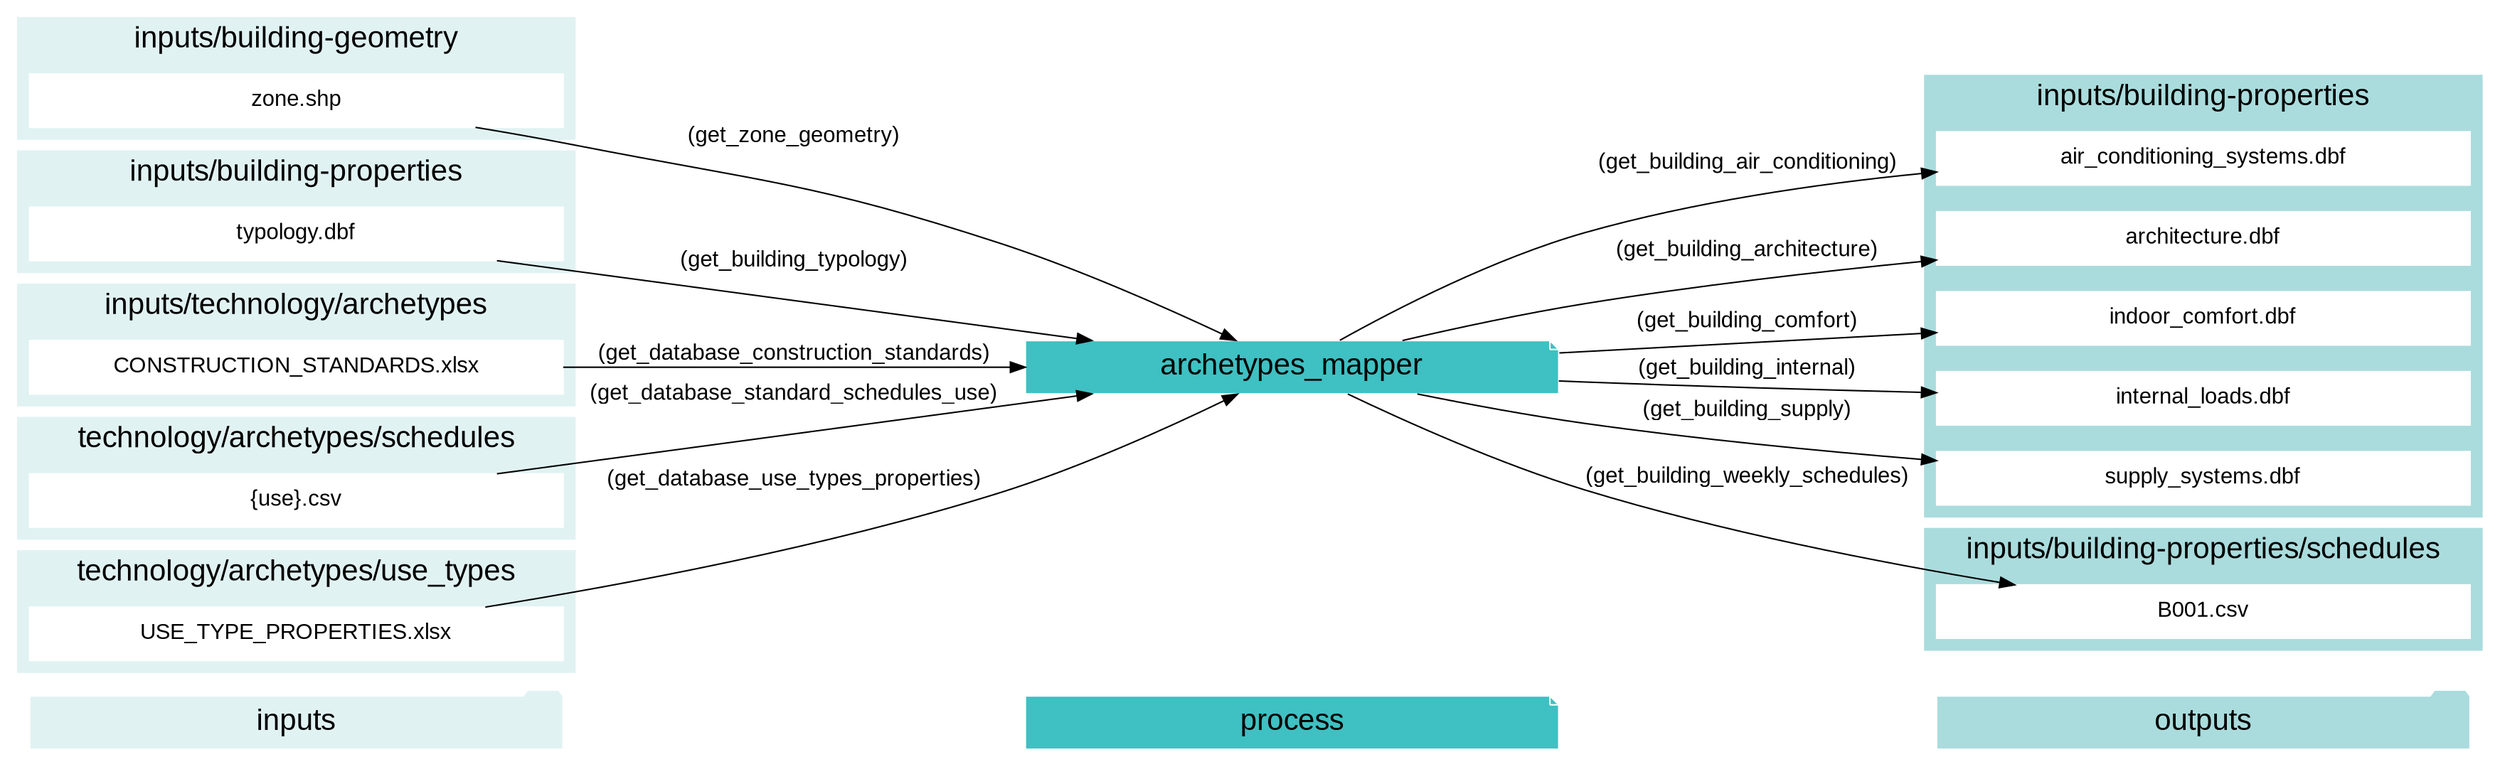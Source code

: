 digraph archetypes_mapper {
    rankdir="LR";
    graph [overlap=false, fontname=arial];
    node [shape=box, style=filled, color=white, fontsize=15, fontname=arial, fixedsize=true, width=5];
    edge [fontname=arial, fontsize = 15]
    newrank=true
    subgraph cluster_legend {
    fontsize=25
    style=invis
    "process"[style=filled, fillcolor="#3FC0C2", shape=note, fontsize=20, fontname="arial"]
    "inputs" [style=filled, shape=folder, color=white, fillcolor="#E1F2F2", fontsize=20]
    "outputs"[style=filled, shape=folder, color=white, fillcolor="#aadcdd", fontsize=20]
    "inputs"->"process"[style=invis]
    "process"->"outputs"[style=invis]
    }
    "archetypes_mapper"[style=filled, color=white, fillcolor="#3FC0C2", shape=note, fontsize=20, fontname=arial];
    subgraph cluster_0_in {
        style = filled;
        color = "#E1F2F2";
        fontsize = 20;
        rank=same;
        label="inputs/building-geometry";
        "zone.shp"
    }
    subgraph cluster_1_in {
        style = filled;
        color = "#E1F2F2";
        fontsize = 20;
        rank=same;
        label="inputs/building-properties";
        "typology.dbf"
    }
    subgraph cluster_1_out {
        style = filled;
        color = "#aadcdd";
        fontsize = 20;
        rank=same;
        label="inputs/building-properties";
        "air_conditioning_systems.dbf"
        "architecture.dbf"
        "indoor_comfort.dbf"
        "internal_loads.dbf"
        "supply_systems.dbf"
    }
    subgraph cluster_2_out {
        style = filled;
        color = "#aadcdd";
        fontsize = 20;
        rank=same;
        label="inputs/building-properties/schedules";
        "B001.csv"
    }
    subgraph cluster_3_in {
        style = filled;
        color = "#E1F2F2";
        fontsize = 20;
        rank=same;
        label="inputs/technology/archetypes";
        "CONSTRUCTION_STANDARDS.xlsx"
    }
    subgraph cluster_4_in {
        style = filled;
        color = "#E1F2F2";
        fontsize = 20;
        rank=same;
        label="technology/archetypes/schedules";
        "{use}.csv"
    }
    subgraph cluster_5_in {
        style = filled;
        color = "#E1F2F2";
        fontsize = 20;
        rank=same;
        label="technology/archetypes/use_types";
        "USE_TYPE_PROPERTIES.xlsx"
    }
    "typology.dbf" -> "archetypes_mapper"[label="(get_building_typology)"]
    "CONSTRUCTION_STANDARDS.xlsx" -> "archetypes_mapper"[label="(get_database_construction_standards)"]
    "{use}.csv" -> "archetypes_mapper"[label="(get_database_standard_schedules_use)"]
    "USE_TYPE_PROPERTIES.xlsx" -> "archetypes_mapper"[label="(get_database_use_types_properties)"]
    "zone.shp" -> "archetypes_mapper"[label="(get_zone_geometry)"]
    "archetypes_mapper" -> "air_conditioning_systems.dbf"[label="(get_building_air_conditioning)"]
    "archetypes_mapper" -> "architecture.dbf"[label="(get_building_architecture)"]
    "archetypes_mapper" -> "indoor_comfort.dbf"[label="(get_building_comfort)"]
    "archetypes_mapper" -> "internal_loads.dbf"[label="(get_building_internal)"]
    "archetypes_mapper" -> "supply_systems.dbf"[label="(get_building_supply)"]
    "archetypes_mapper" -> "B001.csv"[label="(get_building_weekly_schedules)"]
    }